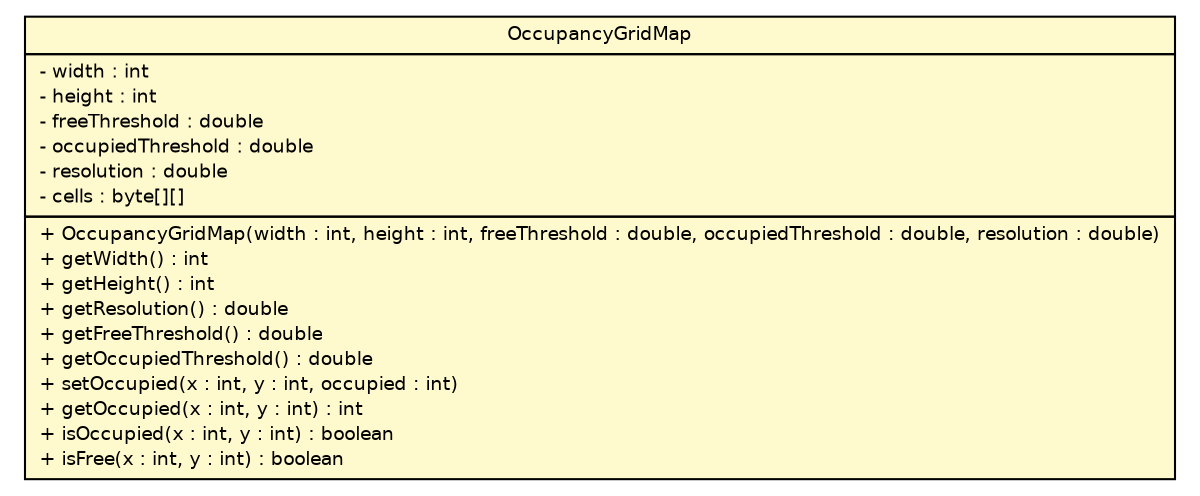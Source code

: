 #!/usr/local/bin/dot
#
# Class diagram 
# Generated by UMLGraph version R5_6-24-gf6e263 (http://www.umlgraph.org/)
#

digraph G {
	edge [fontname="Helvetica",fontsize=10,labelfontname="Helvetica",labelfontsize=10];
	node [fontname="Helvetica",fontsize=10,shape=plaintext];
	nodesep=0.25;
	ranksep=0.5;
	// lejos.robotics.mapping.OccupancyGridMap
	c2893 [label=<<table title="lejos.robotics.mapping.OccupancyGridMap" border="0" cellborder="1" cellspacing="0" cellpadding="2" port="p" bgcolor="lemonChiffon" href="./OccupancyGridMap.html">
		<tr><td><table border="0" cellspacing="0" cellpadding="1">
<tr><td align="center" balign="center"> OccupancyGridMap </td></tr>
		</table></td></tr>
		<tr><td><table border="0" cellspacing="0" cellpadding="1">
<tr><td align="left" balign="left"> - width : int </td></tr>
<tr><td align="left" balign="left"> - height : int </td></tr>
<tr><td align="left" balign="left"> - freeThreshold : double </td></tr>
<tr><td align="left" balign="left"> - occupiedThreshold : double </td></tr>
<tr><td align="left" balign="left"> - resolution : double </td></tr>
<tr><td align="left" balign="left"> - cells : byte[][] </td></tr>
		</table></td></tr>
		<tr><td><table border="0" cellspacing="0" cellpadding="1">
<tr><td align="left" balign="left"> + OccupancyGridMap(width : int, height : int, freeThreshold : double, occupiedThreshold : double, resolution : double) </td></tr>
<tr><td align="left" balign="left"> + getWidth() : int </td></tr>
<tr><td align="left" balign="left"> + getHeight() : int </td></tr>
<tr><td align="left" balign="left"> + getResolution() : double </td></tr>
<tr><td align="left" balign="left"> + getFreeThreshold() : double </td></tr>
<tr><td align="left" balign="left"> + getOccupiedThreshold() : double </td></tr>
<tr><td align="left" balign="left"> + setOccupied(x : int, y : int, occupied : int) </td></tr>
<tr><td align="left" balign="left"> + getOccupied(x : int, y : int) : int </td></tr>
<tr><td align="left" balign="left"> + isOccupied(x : int, y : int) : boolean </td></tr>
<tr><td align="left" balign="left"> + isFree(x : int, y : int) : boolean </td></tr>
		</table></td></tr>
		</table>>, URL="./OccupancyGridMap.html", fontname="Helvetica", fontcolor="black", fontsize=9.0];
}

